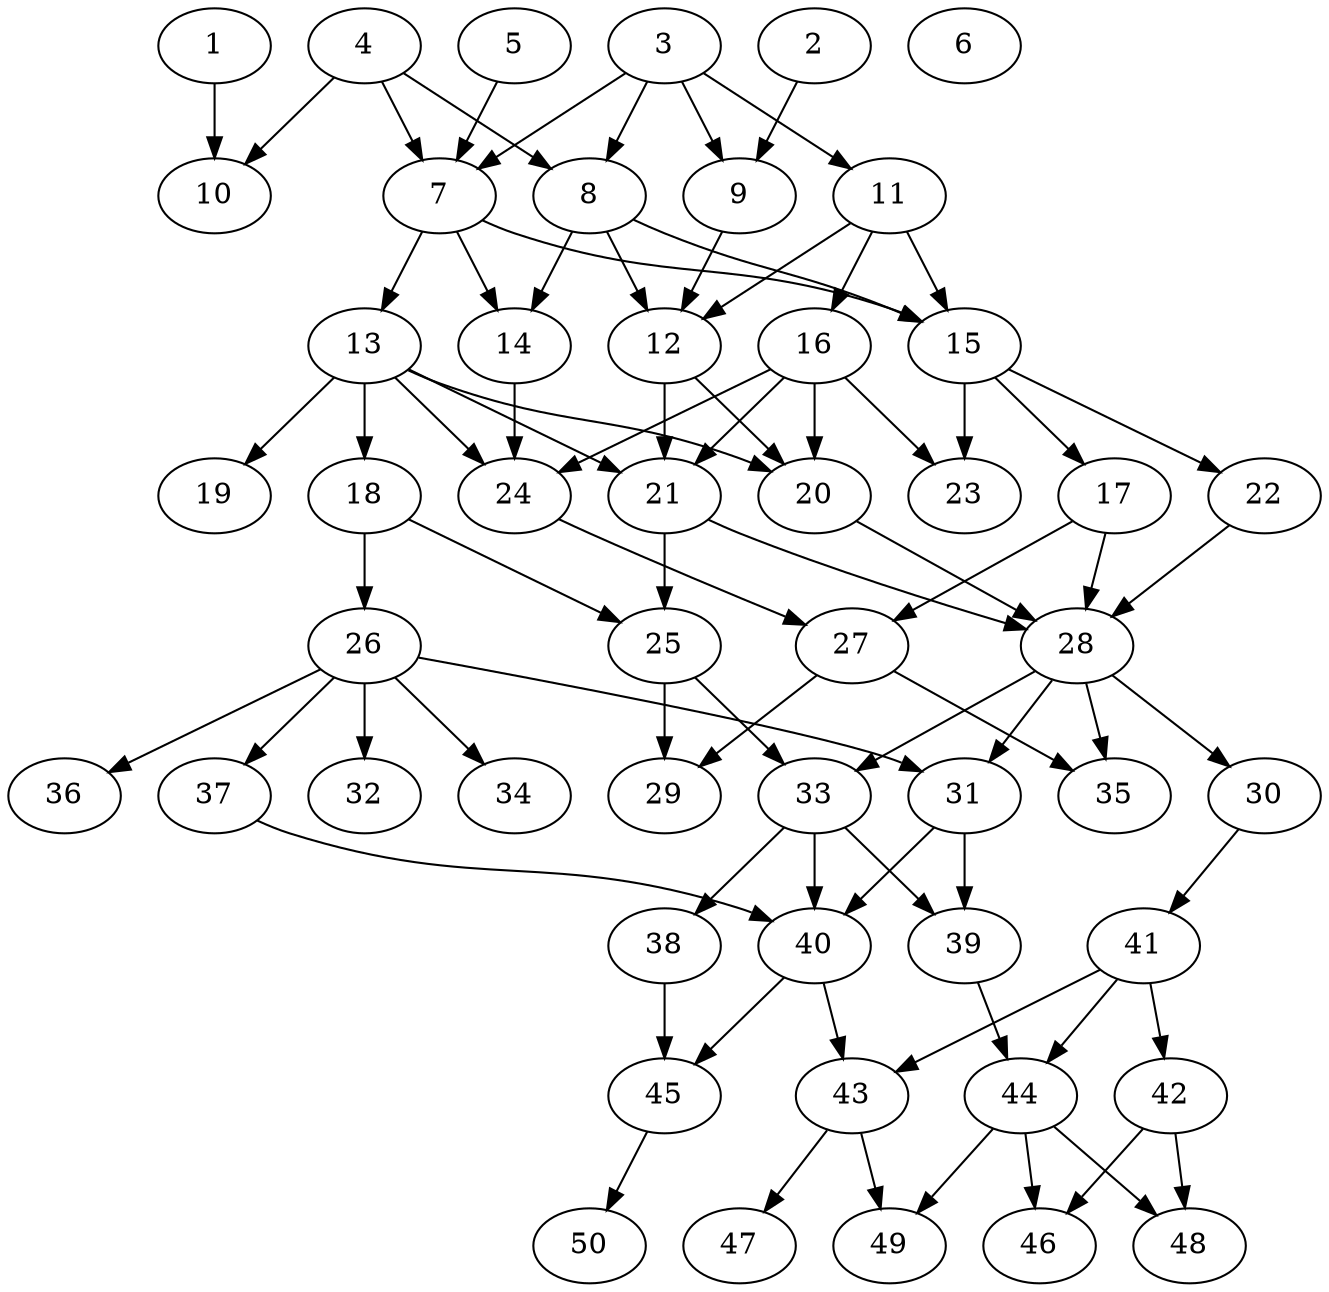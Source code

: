 // DAG automatically generated by daggen at Tue Aug  6 16:32:29 2019
// ./daggen --dot -n 50 --ccr 0.4 --fat 0.5 --regular 0.5 --density 0.5 --mindata 5242880 --maxdata 52428800 
digraph G {
  1 [size="85204480", alpha="0.18", expect_size="34081792"] 
  1 -> 10 [size ="34081792"]
  2 [size="128675840", alpha="0.01", expect_size="51470336"] 
  2 -> 9 [size ="51470336"]
  3 [size="19540480", alpha="0.14", expect_size="7816192"] 
  3 -> 7 [size ="7816192"]
  3 -> 8 [size ="7816192"]
  3 -> 9 [size ="7816192"]
  3 -> 11 [size ="7816192"]
  4 [size="76152320", alpha="0.15", expect_size="30460928"] 
  4 -> 7 [size ="30460928"]
  4 -> 8 [size ="30460928"]
  4 -> 10 [size ="30460928"]
  5 [size="70858240", alpha="0.09", expect_size="28343296"] 
  5 -> 7 [size ="28343296"]
  6 [size="55203840", alpha="0.04", expect_size="22081536"] 
  7 [size="85616640", alpha="0.08", expect_size="34246656"] 
  7 -> 13 [size ="34246656"]
  7 -> 14 [size ="34246656"]
  7 -> 15 [size ="34246656"]
  8 [size="124290560", alpha="0.15", expect_size="49716224"] 
  8 -> 12 [size ="49716224"]
  8 -> 14 [size ="49716224"]
  8 -> 15 [size ="49716224"]
  9 [size="33784320", alpha="0.17", expect_size="13513728"] 
  9 -> 12 [size ="13513728"]
  10 [size="127293440", alpha="0.19", expect_size="50917376"] 
  11 [size="118865920", alpha="0.12", expect_size="47546368"] 
  11 -> 12 [size ="47546368"]
  11 -> 15 [size ="47546368"]
  11 -> 16 [size ="47546368"]
  12 [size="107816960", alpha="0.20", expect_size="43126784"] 
  12 -> 20 [size ="43126784"]
  12 -> 21 [size ="43126784"]
  13 [size="112120320", alpha="0.19", expect_size="44848128"] 
  13 -> 18 [size ="44848128"]
  13 -> 19 [size ="44848128"]
  13 -> 20 [size ="44848128"]
  13 -> 21 [size ="44848128"]
  13 -> 24 [size ="44848128"]
  14 [size="73899520", alpha="0.11", expect_size="29559808"] 
  14 -> 24 [size ="29559808"]
  15 [size="44047360", alpha="0.08", expect_size="17618944"] 
  15 -> 17 [size ="17618944"]
  15 -> 22 [size ="17618944"]
  15 -> 23 [size ="17618944"]
  16 [size="94369280", alpha="0.06", expect_size="37747712"] 
  16 -> 20 [size ="37747712"]
  16 -> 21 [size ="37747712"]
  16 -> 23 [size ="37747712"]
  16 -> 24 [size ="37747712"]
  17 [size="119347200", alpha="0.03", expect_size="47738880"] 
  17 -> 27 [size ="47738880"]
  17 -> 28 [size ="47738880"]
  18 [size="48256000", alpha="0.09", expect_size="19302400"] 
  18 -> 25 [size ="19302400"]
  18 -> 26 [size ="19302400"]
  19 [size="15918080", alpha="0.09", expect_size="6367232"] 
  20 [size="117864960", alpha="0.12", expect_size="47145984"] 
  20 -> 28 [size ="47145984"]
  21 [size="112304640", alpha="0.07", expect_size="44921856"] 
  21 -> 25 [size ="44921856"]
  21 -> 28 [size ="44921856"]
  22 [size="66833920", alpha="0.02", expect_size="26733568"] 
  22 -> 28 [size ="26733568"]
  23 [size="66675200", alpha="0.17", expect_size="26670080"] 
  24 [size="60003840", alpha="0.04", expect_size="24001536"] 
  24 -> 27 [size ="24001536"]
  25 [size="125875200", alpha="0.20", expect_size="50350080"] 
  25 -> 29 [size ="50350080"]
  25 -> 33 [size ="50350080"]
  26 [size="52986880", alpha="0.03", expect_size="21194752"] 
  26 -> 31 [size ="21194752"]
  26 -> 32 [size ="21194752"]
  26 -> 34 [size ="21194752"]
  26 -> 36 [size ="21194752"]
  26 -> 37 [size ="21194752"]
  27 [size="88829440", alpha="0.18", expect_size="35531776"] 
  27 -> 29 [size ="35531776"]
  27 -> 35 [size ="35531776"]
  28 [size="109401600", alpha="0.13", expect_size="43760640"] 
  28 -> 30 [size ="43760640"]
  28 -> 31 [size ="43760640"]
  28 -> 33 [size ="43760640"]
  28 -> 35 [size ="43760640"]
  29 [size="44326400", alpha="0.11", expect_size="17730560"] 
  30 [size="99450880", alpha="0.08", expect_size="39780352"] 
  30 -> 41 [size ="39780352"]
  31 [size="52728320", alpha="0.03", expect_size="21091328"] 
  31 -> 39 [size ="21091328"]
  31 -> 40 [size ="21091328"]
  32 [size="94220800", alpha="0.15", expect_size="37688320"] 
  33 [size="103575040", alpha="0.03", expect_size="41430016"] 
  33 -> 38 [size ="41430016"]
  33 -> 39 [size ="41430016"]
  33 -> 40 [size ="41430016"]
  34 [size="87219200", alpha="0.01", expect_size="34887680"] 
  35 [size="108200960", alpha="0.05", expect_size="43280384"] 
  36 [size="106309120", alpha="0.02", expect_size="42523648"] 
  37 [size="123640320", alpha="0.17", expect_size="49456128"] 
  37 -> 40 [size ="49456128"]
  38 [size="114736640", alpha="0.19", expect_size="45894656"] 
  38 -> 45 [size ="45894656"]
  39 [size="72821760", alpha="0.00", expect_size="29128704"] 
  39 -> 44 [size ="29128704"]
  40 [size="18567680", alpha="0.00", expect_size="7427072"] 
  40 -> 43 [size ="7427072"]
  40 -> 45 [size ="7427072"]
  41 [size="66165760", alpha="0.16", expect_size="26466304"] 
  41 -> 42 [size ="26466304"]
  41 -> 43 [size ="26466304"]
  41 -> 44 [size ="26466304"]
  42 [size="85442560", alpha="0.02", expect_size="34177024"] 
  42 -> 46 [size ="34177024"]
  42 -> 48 [size ="34177024"]
  43 [size="53148160", alpha="0.17", expect_size="21259264"] 
  43 -> 47 [size ="21259264"]
  43 -> 49 [size ="21259264"]
  44 [size="68293120", alpha="0.19", expect_size="27317248"] 
  44 -> 46 [size ="27317248"]
  44 -> 48 [size ="27317248"]
  44 -> 49 [size ="27317248"]
  45 [size="73707520", alpha="0.01", expect_size="29483008"] 
  45 -> 50 [size ="29483008"]
  46 [size="100331520", alpha="0.09", expect_size="40132608"] 
  47 [size="111462400", alpha="0.10", expect_size="44584960"] 
  48 [size="95380480", alpha="0.08", expect_size="38152192"] 
  49 [size="87234560", alpha="0.11", expect_size="34893824"] 
  50 [size="89838080", alpha="0.08", expect_size="35935232"] 
}
